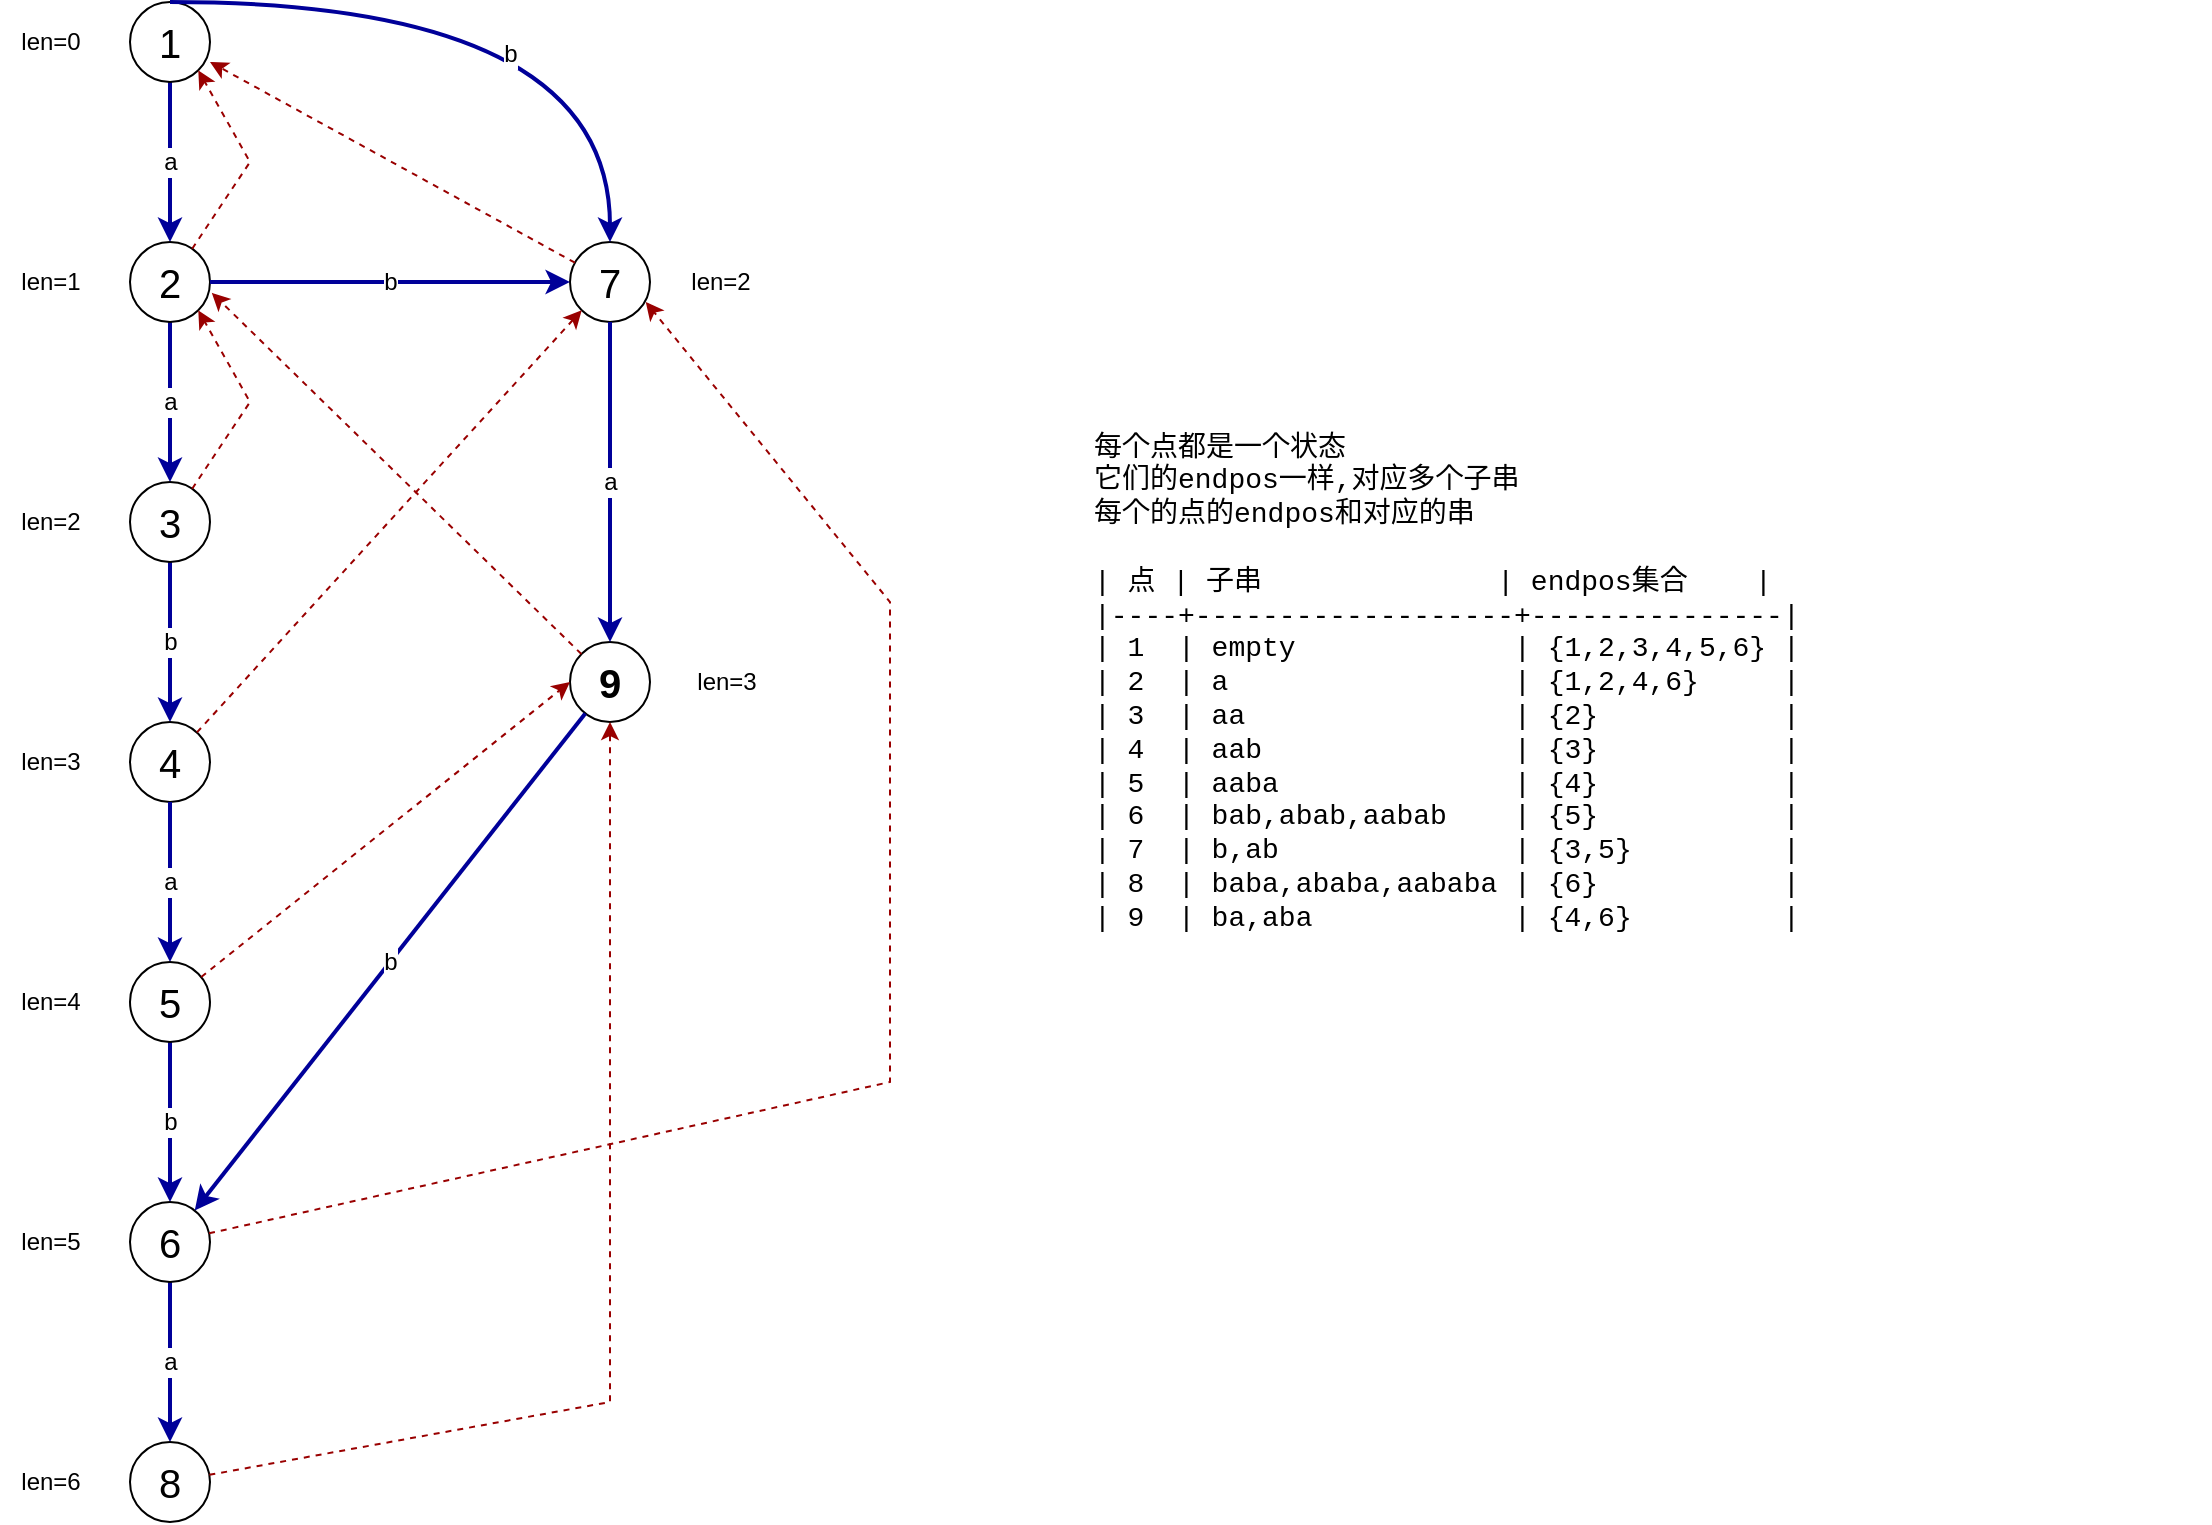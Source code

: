 <mxfile version="16.5.1" type="device"><diagram id="JCG2GvAxH0c5pVpY3Svy" name="第 1 页"><mxGraphModel dx="838" dy="832" grid="1" gridSize="10" guides="1" tooltips="1" connect="1" arrows="1" fold="1" page="1" pageScale="1" pageWidth="827" pageHeight="1169" math="0" shadow="0"><root><mxCell id="0"/><mxCell id="1" parent="0"/><mxCell id="kAi6rC1popZKiy0n6Len-3" value="a" style="edgeStyle=none;rounded=0;orthogonalLoop=1;jettySize=auto;html=1;fontSize=12;startArrow=none;startFill=0;endArrow=classic;endFill=1;strokeColor=#000099;strokeWidth=2;" edge="1" parent="1" source="kAi6rC1popZKiy0n6Len-1" target="kAi6rC1popZKiy0n6Len-2"><mxGeometry relative="1" as="geometry"/></mxCell><mxCell id="kAi6rC1popZKiy0n6Len-5" value="a" style="edgeStyle=none;rounded=0;orthogonalLoop=1;jettySize=auto;html=1;fontSize=12;startArrow=none;startFill=0;endArrow=classic;endFill=1;strokeColor=#000099;strokeWidth=2;" edge="1" parent="1" source="kAi6rC1popZKiy0n6Len-2" target="kAi6rC1popZKiy0n6Len-4"><mxGeometry relative="1" as="geometry"/></mxCell><mxCell id="kAi6rC1popZKiy0n6Len-7" value="b" style="edgeStyle=none;rounded=0;orthogonalLoop=1;jettySize=auto;html=1;fontSize=12;startArrow=none;startFill=0;endArrow=classic;endFill=1;strokeColor=#000099;strokeWidth=2;" edge="1" parent="1" source="kAi6rC1popZKiy0n6Len-4" target="kAi6rC1popZKiy0n6Len-6"><mxGeometry relative="1" as="geometry"/></mxCell><mxCell id="kAi6rC1popZKiy0n6Len-11" value="b" style="edgeStyle=none;rounded=0;orthogonalLoop=1;jettySize=auto;html=1;fontSize=12;startArrow=none;startFill=0;endArrow=classic;endFill=1;strokeColor=#000099;strokeWidth=2;" edge="1" parent="1" source="kAi6rC1popZKiy0n6Len-8" target="kAi6rC1popZKiy0n6Len-10"><mxGeometry relative="1" as="geometry"/></mxCell><mxCell id="kAi6rC1popZKiy0n6Len-13" value="a" style="edgeStyle=none;rounded=0;orthogonalLoop=1;jettySize=auto;html=1;fontSize=12;startArrow=none;startFill=0;endArrow=classic;endFill=1;strokeColor=#000099;strokeWidth=2;" edge="1" parent="1" source="kAi6rC1popZKiy0n6Len-10" target="kAi6rC1popZKiy0n6Len-12"><mxGeometry relative="1" as="geometry"/></mxCell><mxCell id="kAi6rC1popZKiy0n6Len-25" value="" style="group" vertex="1" connectable="0" parent="1"><mxGeometry x="360" y="190" width="100" height="40" as="geometry"/></mxCell><mxCell id="kAi6rC1popZKiy0n6Len-21" value="7" style="ellipse;whiteSpace=wrap;html=1;aspect=fixed;fontSize=20;" vertex="1" parent="kAi6rC1popZKiy0n6Len-25"><mxGeometry width="40" height="40" as="geometry"/></mxCell><mxCell id="kAi6rC1popZKiy0n6Len-23" value="len=2" style="text;html=1;align=center;verticalAlign=middle;resizable=0;points=[];autosize=1;strokeColor=none;fillColor=none;fontSize=12;" vertex="1" parent="kAi6rC1popZKiy0n6Len-25"><mxGeometry x="50" y="10" width="50" height="20" as="geometry"/></mxCell><mxCell id="kAi6rC1popZKiy0n6Len-26" value="" style="group" vertex="1" connectable="0" parent="1"><mxGeometry x="360" y="390" width="103" height="40" as="geometry"/></mxCell><mxCell id="kAi6rC1popZKiy0n6Len-22" value="9" style="ellipse;whiteSpace=wrap;html=1;aspect=fixed;fontSize=20;fontStyle=1" vertex="1" parent="kAi6rC1popZKiy0n6Len-26"><mxGeometry width="40" height="40" as="geometry"/></mxCell><mxCell id="kAi6rC1popZKiy0n6Len-24" value="len=3" style="text;html=1;align=center;verticalAlign=middle;resizable=0;points=[];autosize=1;strokeColor=none;fillColor=none;fontSize=12;" vertex="1" parent="kAi6rC1popZKiy0n6Len-26"><mxGeometry x="53" y="10" width="50" height="20" as="geometry"/></mxCell><mxCell id="kAi6rC1popZKiy0n6Len-27" value="" style="group" vertex="1" connectable="0" parent="1"><mxGeometry x="75" y="310" width="105" height="40" as="geometry"/></mxCell><mxCell id="kAi6rC1popZKiy0n6Len-4" value="3" style="ellipse;whiteSpace=wrap;html=1;aspect=fixed;fontSize=20;" vertex="1" parent="kAi6rC1popZKiy0n6Len-27"><mxGeometry x="65" width="40" height="40" as="geometry"/></mxCell><mxCell id="kAi6rC1popZKiy0n6Len-16" value="len=2" style="text;html=1;align=center;verticalAlign=middle;resizable=0;points=[];autosize=1;strokeColor=none;fillColor=none;fontSize=12;" vertex="1" parent="kAi6rC1popZKiy0n6Len-27"><mxGeometry y="10" width="50" height="20" as="geometry"/></mxCell><mxCell id="kAi6rC1popZKiy0n6Len-28" value="" style="group" vertex="1" connectable="0" parent="1"><mxGeometry x="75" y="190" width="105" height="40" as="geometry"/></mxCell><mxCell id="kAi6rC1popZKiy0n6Len-2" value="2" style="ellipse;whiteSpace=wrap;html=1;aspect=fixed;fontSize=20;" vertex="1" parent="kAi6rC1popZKiy0n6Len-28"><mxGeometry x="65" width="40" height="40" as="geometry"/></mxCell><mxCell id="kAi6rC1popZKiy0n6Len-15" value="len=1" style="text;html=1;align=center;verticalAlign=middle;resizable=0;points=[];autosize=1;strokeColor=none;fillColor=none;fontSize=12;" vertex="1" parent="kAi6rC1popZKiy0n6Len-28"><mxGeometry y="10" width="50" height="20" as="geometry"/></mxCell><mxCell id="kAi6rC1popZKiy0n6Len-29" value="" style="group" vertex="1" connectable="0" parent="1"><mxGeometry x="75" y="70" width="105" height="40" as="geometry"/></mxCell><mxCell id="kAi6rC1popZKiy0n6Len-1" value="1" style="ellipse;whiteSpace=wrap;html=1;aspect=fixed;fontSize=20;" vertex="1" parent="kAi6rC1popZKiy0n6Len-29"><mxGeometry x="65" width="40" height="40" as="geometry"/></mxCell><mxCell id="kAi6rC1popZKiy0n6Len-14" value="len=0" style="text;html=1;align=center;verticalAlign=middle;resizable=0;points=[];autosize=1;strokeColor=none;fillColor=none;fontSize=12;" vertex="1" parent="kAi6rC1popZKiy0n6Len-29"><mxGeometry y="10" width="50" height="20" as="geometry"/></mxCell><mxCell id="kAi6rC1popZKiy0n6Len-32" value="" style="group" vertex="1" connectable="0" parent="1"><mxGeometry x="75" y="670" width="105" height="40" as="geometry"/></mxCell><mxCell id="kAi6rC1popZKiy0n6Len-10" value="6" style="ellipse;whiteSpace=wrap;html=1;aspect=fixed;fontSize=20;" vertex="1" parent="kAi6rC1popZKiy0n6Len-32"><mxGeometry x="65" width="40" height="40" as="geometry"/></mxCell><mxCell id="kAi6rC1popZKiy0n6Len-19" value="len=5" style="text;html=1;align=center;verticalAlign=middle;resizable=0;points=[];autosize=1;strokeColor=none;fillColor=none;fontSize=12;" vertex="1" parent="kAi6rC1popZKiy0n6Len-32"><mxGeometry y="10" width="50" height="20" as="geometry"/></mxCell><mxCell id="kAi6rC1popZKiy0n6Len-33" value="" style="group" vertex="1" connectable="0" parent="1"><mxGeometry x="75" y="790" width="105" height="40" as="geometry"/></mxCell><mxCell id="kAi6rC1popZKiy0n6Len-12" value="8" style="ellipse;whiteSpace=wrap;html=1;aspect=fixed;fontSize=20;" vertex="1" parent="kAi6rC1popZKiy0n6Len-33"><mxGeometry x="65" width="40" height="40" as="geometry"/></mxCell><mxCell id="kAi6rC1popZKiy0n6Len-20" value="len=6" style="text;html=1;align=center;verticalAlign=middle;resizable=0;points=[];autosize=1;strokeColor=none;fillColor=none;fontSize=12;" vertex="1" parent="kAi6rC1popZKiy0n6Len-33"><mxGeometry y="10" width="50" height="20" as="geometry"/></mxCell><mxCell id="kAi6rC1popZKiy0n6Len-30" value="" style="group" vertex="1" connectable="0" parent="1"><mxGeometry x="75" y="430" width="105" height="40" as="geometry"/></mxCell><mxCell id="kAi6rC1popZKiy0n6Len-6" value="4" style="ellipse;whiteSpace=wrap;html=1;aspect=fixed;fontSize=20;" vertex="1" parent="kAi6rC1popZKiy0n6Len-30"><mxGeometry x="65" width="40" height="40" as="geometry"/></mxCell><mxCell id="kAi6rC1popZKiy0n6Len-17" value="len=3" style="text;html=1;align=center;verticalAlign=middle;resizable=0;points=[];autosize=1;strokeColor=none;fillColor=none;fontSize=12;" vertex="1" parent="kAi6rC1popZKiy0n6Len-30"><mxGeometry y="10" width="50" height="20" as="geometry"/></mxCell><mxCell id="kAi6rC1popZKiy0n6Len-9" value="a" style="edgeStyle=none;rounded=0;orthogonalLoop=1;jettySize=auto;html=1;fontSize=12;startArrow=none;startFill=0;endArrow=classic;endFill=1;strokeColor=#000099;strokeWidth=2;" edge="1" parent="1" source="kAi6rC1popZKiy0n6Len-6" target="kAi6rC1popZKiy0n6Len-8"><mxGeometry relative="1" as="geometry"/></mxCell><mxCell id="kAi6rC1popZKiy0n6Len-34" value="" style="group" vertex="1" connectable="0" parent="1"><mxGeometry x="75" y="550" width="105" height="40" as="geometry"/></mxCell><mxCell id="kAi6rC1popZKiy0n6Len-8" value="5" style="ellipse;whiteSpace=wrap;html=1;aspect=fixed;fontSize=20;" vertex="1" parent="kAi6rC1popZKiy0n6Len-34"><mxGeometry x="65" width="40" height="40" as="geometry"/></mxCell><mxCell id="kAi6rC1popZKiy0n6Len-18" value="len=4" style="text;html=1;align=center;verticalAlign=middle;resizable=0;points=[];autosize=1;strokeColor=none;fillColor=none;fontSize=12;" vertex="1" parent="kAi6rC1popZKiy0n6Len-34"><mxGeometry y="10" width="50" height="20" as="geometry"/></mxCell><mxCell id="kAi6rC1popZKiy0n6Len-35" style="edgeStyle=orthogonalEdgeStyle;rounded=0;orthogonalLoop=1;jettySize=auto;html=1;entryX=0.5;entryY=0;entryDx=0;entryDy=0;fontSize=12;startArrow=none;startFill=0;endArrow=classic;endFill=1;strokeColor=#000099;strokeWidth=2;curved=1;" edge="1" parent="1" source="kAi6rC1popZKiy0n6Len-1" target="kAi6rC1popZKiy0n6Len-21"><mxGeometry relative="1" as="geometry"><Array as="points"><mxPoint x="380" y="70"/></Array></mxGeometry></mxCell><mxCell id="kAi6rC1popZKiy0n6Len-37" value="b" style="edgeLabel;html=1;align=center;verticalAlign=middle;resizable=0;points=[];fontSize=12;" vertex="1" connectable="0" parent="kAi6rC1popZKiy0n6Len-35"><mxGeometry x="0.537" y="-25" relative="1" as="geometry"><mxPoint x="-25" y="-16" as="offset"/></mxGeometry></mxCell><mxCell id="kAi6rC1popZKiy0n6Len-40" value="b" style="edgeStyle=orthogonalEdgeStyle;curved=1;rounded=0;orthogonalLoop=1;jettySize=auto;html=1;entryX=0;entryY=0.5;entryDx=0;entryDy=0;fontSize=12;startArrow=none;startFill=0;endArrow=classic;endFill=1;strokeColor=#000099;strokeWidth=2;" edge="1" parent="1" source="kAi6rC1popZKiy0n6Len-2" target="kAi6rC1popZKiy0n6Len-21"><mxGeometry relative="1" as="geometry"/></mxCell><mxCell id="kAi6rC1popZKiy0n6Len-41" value="a" style="rounded=0;orthogonalLoop=1;jettySize=auto;html=1;fontSize=12;startArrow=none;startFill=0;endArrow=classic;endFill=1;strokeColor=#000099;strokeWidth=2;" edge="1" parent="1" source="kAi6rC1popZKiy0n6Len-21" target="kAi6rC1popZKiy0n6Len-22"><mxGeometry relative="1" as="geometry"/></mxCell><mxCell id="kAi6rC1popZKiy0n6Len-42" value="b" style="edgeStyle=none;rounded=0;orthogonalLoop=1;jettySize=auto;html=1;fontSize=12;startArrow=none;startFill=0;endArrow=classic;endFill=1;strokeColor=#000099;strokeWidth=2;" edge="1" parent="1" source="kAi6rC1popZKiy0n6Len-22" target="kAi6rC1popZKiy0n6Len-10"><mxGeometry relative="1" as="geometry"/></mxCell><mxCell id="kAi6rC1popZKiy0n6Len-45" style="edgeStyle=none;rounded=0;orthogonalLoop=1;jettySize=auto;html=1;dashed=1;fontSize=12;startArrow=none;startFill=0;endArrow=classic;endFill=1;strokeColor=#990000;strokeWidth=1;entryX=1;entryY=1;entryDx=0;entryDy=0;" edge="1" parent="1" source="kAi6rC1popZKiy0n6Len-2" target="kAi6rC1popZKiy0n6Len-1"><mxGeometry relative="1" as="geometry"><mxPoint x="180.0" y="110.0" as="targetPoint"/><Array as="points"><mxPoint x="200" y="150"/></Array></mxGeometry></mxCell><mxCell id="kAi6rC1popZKiy0n6Len-46" style="edgeStyle=none;rounded=0;orthogonalLoop=1;jettySize=auto;html=1;dashed=1;fontSize=12;startArrow=none;startFill=0;endArrow=classic;endFill=1;strokeColor=#990000;strokeWidth=1;entryX=1;entryY=1;entryDx=0;entryDy=0;" edge="1" parent="1" source="kAi6rC1popZKiy0n6Len-4" target="kAi6rC1popZKiy0n6Len-2"><mxGeometry relative="1" as="geometry"><mxPoint x="180.0" y="230" as="targetPoint"/><Array as="points"><mxPoint x="200" y="270"/></Array></mxGeometry></mxCell><mxCell id="kAi6rC1popZKiy0n6Len-48" style="edgeStyle=none;rounded=0;orthogonalLoop=1;jettySize=auto;html=1;entryX=1;entryY=0.75;entryDx=0;entryDy=0;entryPerimeter=0;dashed=1;fontSize=12;startArrow=none;startFill=0;endArrow=classic;endFill=1;strokeColor=#990000;strokeWidth=1;" edge="1" parent="1" source="kAi6rC1popZKiy0n6Len-21" target="kAi6rC1popZKiy0n6Len-1"><mxGeometry relative="1" as="geometry"/></mxCell><mxCell id="kAi6rC1popZKiy0n6Len-49" style="edgeStyle=none;rounded=0;orthogonalLoop=1;jettySize=auto;html=1;entryX=0;entryY=1;entryDx=0;entryDy=0;dashed=1;fontSize=12;startArrow=none;startFill=0;endArrow=classic;endFill=1;strokeColor=#990000;strokeWidth=1;" edge="1" parent="1" source="kAi6rC1popZKiy0n6Len-6" target="kAi6rC1popZKiy0n6Len-21"><mxGeometry relative="1" as="geometry"/></mxCell><mxCell id="kAi6rC1popZKiy0n6Len-50" style="edgeStyle=none;rounded=0;orthogonalLoop=1;jettySize=auto;html=1;entryX=0;entryY=0.5;entryDx=0;entryDy=0;dashed=1;fontSize=12;startArrow=none;startFill=0;endArrow=classic;endFill=1;strokeColor=#990000;strokeWidth=1;" edge="1" parent="1" source="kAi6rC1popZKiy0n6Len-8" target="kAi6rC1popZKiy0n6Len-22"><mxGeometry relative="1" as="geometry"/></mxCell><mxCell id="kAi6rC1popZKiy0n6Len-51" style="edgeStyle=none;rounded=0;orthogonalLoop=1;jettySize=auto;html=1;dashed=1;fontSize=12;startArrow=none;startFill=0;endArrow=classic;endFill=1;strokeColor=#990000;strokeWidth=1;entryX=0.947;entryY=0.75;entryDx=0;entryDy=0;entryPerimeter=0;" edge="1" parent="1" source="kAi6rC1popZKiy0n6Len-10" target="kAi6rC1popZKiy0n6Len-21"><mxGeometry relative="1" as="geometry"><mxPoint x="510" y="270" as="targetPoint"/><Array as="points"><mxPoint x="520" y="610"/><mxPoint x="520" y="370"/></Array></mxGeometry></mxCell><mxCell id="kAi6rC1popZKiy0n6Len-52" style="edgeStyle=none;rounded=0;orthogonalLoop=1;jettySize=auto;html=1;dashed=1;fontSize=12;startArrow=none;startFill=0;endArrow=classic;endFill=1;strokeColor=#990000;strokeWidth=1;entryX=0.5;entryY=1;entryDx=0;entryDy=0;" edge="1" parent="1" source="kAi6rC1popZKiy0n6Len-12" target="kAi6rC1popZKiy0n6Len-22"><mxGeometry relative="1" as="geometry"><mxPoint x="360" y="750" as="targetPoint"/><Array as="points"><mxPoint x="380" y="770"/></Array></mxGeometry></mxCell><mxCell id="kAi6rC1popZKiy0n6Len-53" style="edgeStyle=none;rounded=0;orthogonalLoop=1;jettySize=auto;html=1;entryX=1.022;entryY=0.635;entryDx=0;entryDy=0;entryPerimeter=0;dashed=1;fontSize=12;startArrow=none;startFill=0;endArrow=classic;endFill=1;strokeColor=#990000;strokeWidth=1;" edge="1" parent="1" source="kAi6rC1popZKiy0n6Len-22" target="kAi6rC1popZKiy0n6Len-2"><mxGeometry relative="1" as="geometry"/></mxCell><mxCell id="kAi6rC1popZKiy0n6Len-54" value="&lt;div&gt;&lt;div&gt;&lt;div&gt;&lt;div&gt;&lt;div&gt;&lt;br&gt;&lt;/div&gt;&lt;div&gt;每个点都是一个状态&lt;/div&gt;&lt;div&gt;它们的endpos一样,对应多个子串&lt;/div&gt;&lt;div&gt;每个的点的endpos和对应的串&lt;/div&gt;&lt;div&gt;&lt;br&gt;&lt;/div&gt;&lt;div&gt;| 点 | 子串&amp;nbsp; &amp;nbsp; &amp;nbsp; &amp;nbsp; &amp;nbsp; &amp;nbsp; &amp;nbsp; | endpos集合&amp;nbsp; &amp;nbsp; |&lt;/div&gt;&lt;div&gt;|----+-------------------+---------------|&lt;/div&gt;&lt;div&gt;| 1&amp;nbsp; | empty&amp;nbsp; &amp;nbsp; &amp;nbsp; &amp;nbsp; &amp;nbsp; &amp;nbsp; &amp;nbsp;| {1,2,3,4,5,6} |&lt;/div&gt;&lt;div&gt;| 2&amp;nbsp; | a&amp;nbsp; &amp;nbsp; &amp;nbsp; &amp;nbsp; &amp;nbsp; &amp;nbsp; &amp;nbsp; &amp;nbsp; &amp;nbsp;| {1,2,4,6}&amp;nbsp; &amp;nbsp; &amp;nbsp;|&lt;/div&gt;&lt;div&gt;| 3&amp;nbsp; | aa&amp;nbsp; &amp;nbsp; &amp;nbsp; &amp;nbsp; &amp;nbsp; &amp;nbsp; &amp;nbsp; &amp;nbsp; | {2}&amp;nbsp; &amp;nbsp; &amp;nbsp; &amp;nbsp; &amp;nbsp; &amp;nbsp;|&lt;/div&gt;&lt;div&gt;| 4&amp;nbsp; | aab&amp;nbsp; &amp;nbsp; &amp;nbsp; &amp;nbsp; &amp;nbsp; &amp;nbsp; &amp;nbsp; &amp;nbsp;| {3}&amp;nbsp; &amp;nbsp; &amp;nbsp; &amp;nbsp; &amp;nbsp; &amp;nbsp;|&lt;/div&gt;&lt;div&gt;| 5&amp;nbsp; | aaba&amp;nbsp; &amp;nbsp; &amp;nbsp; &amp;nbsp; &amp;nbsp; &amp;nbsp; &amp;nbsp; | {4}&amp;nbsp; &amp;nbsp; &amp;nbsp; &amp;nbsp; &amp;nbsp; &amp;nbsp;|&lt;/div&gt;&lt;div&gt;| 6&amp;nbsp; | bab,abab,aabab&amp;nbsp; &amp;nbsp; | {5}&amp;nbsp; &amp;nbsp; &amp;nbsp; &amp;nbsp; &amp;nbsp; &amp;nbsp;|&lt;/div&gt;&lt;div&gt;| 7&amp;nbsp; | b,ab&amp;nbsp; &amp;nbsp; &amp;nbsp; &amp;nbsp; &amp;nbsp; &amp;nbsp; &amp;nbsp; | {3,5}&amp;nbsp; &amp;nbsp; &amp;nbsp; &amp;nbsp; &amp;nbsp;|&lt;/div&gt;&lt;div&gt;| 8&amp;nbsp; | baba,ababa,aababa | {6}&amp;nbsp; &amp;nbsp; &amp;nbsp; &amp;nbsp; &amp;nbsp; &amp;nbsp;|&lt;/div&gt;&lt;div&gt;| 9&amp;nbsp; | ba,aba&amp;nbsp; &amp;nbsp; &amp;nbsp; &amp;nbsp; &amp;nbsp; &amp;nbsp; | {4,6}&amp;nbsp; &amp;nbsp; &amp;nbsp; &amp;nbsp; &amp;nbsp;|&lt;/div&gt;&lt;/div&gt;&lt;/div&gt;&lt;/div&gt;&lt;/div&gt;&lt;div&gt;&lt;br&gt;&lt;/div&gt;" style="text;html=1;strokeColor=none;fillColor=none;align=left;verticalAlign=middle;whiteSpace=wrap;rounded=0;fontSize=14;fontFamily=Courier New;" vertex="1" parent="1"><mxGeometry x="620" y="240" width="560" height="340" as="geometry"/></mxCell></root></mxGraphModel></diagram></mxfile>